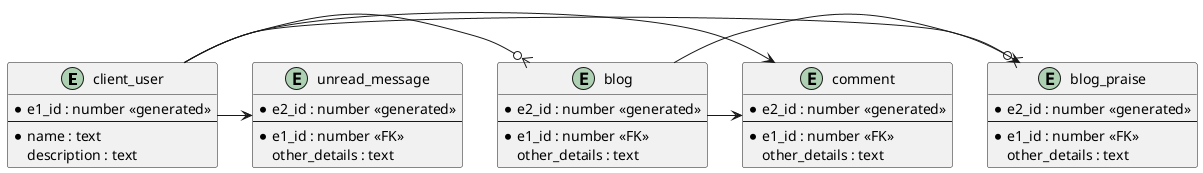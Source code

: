 @startuml
' hide the spot
'hide circle
' avoid problems with angled crows feet
'skinparam linetype ortho

entity client_user {
*e1_id : number <<generated>>
--
*name : text
description : text
}

entity blog {
*e2_id : number <<generated>>
--
*e1_id : number <<FK>>
other_details : text
}

entity blog_praise {
*e2_id : number <<generated>>
--
*e1_id : number <<FK>>
other_details : text
}
entity comment {
*e2_id : number <<generated>>
--
*e1_id : number <<FK>>
other_details : text
}
entity unread_message {
*e2_id : number <<generated>>
--
*e1_id : number <<FK>>
other_details : text
}

client_user -o{ blog
client_user -o{ blog_praise
client_user -> comment
client_user -> unread_message
blog -> blog_praise
blog -> comment

@enduml